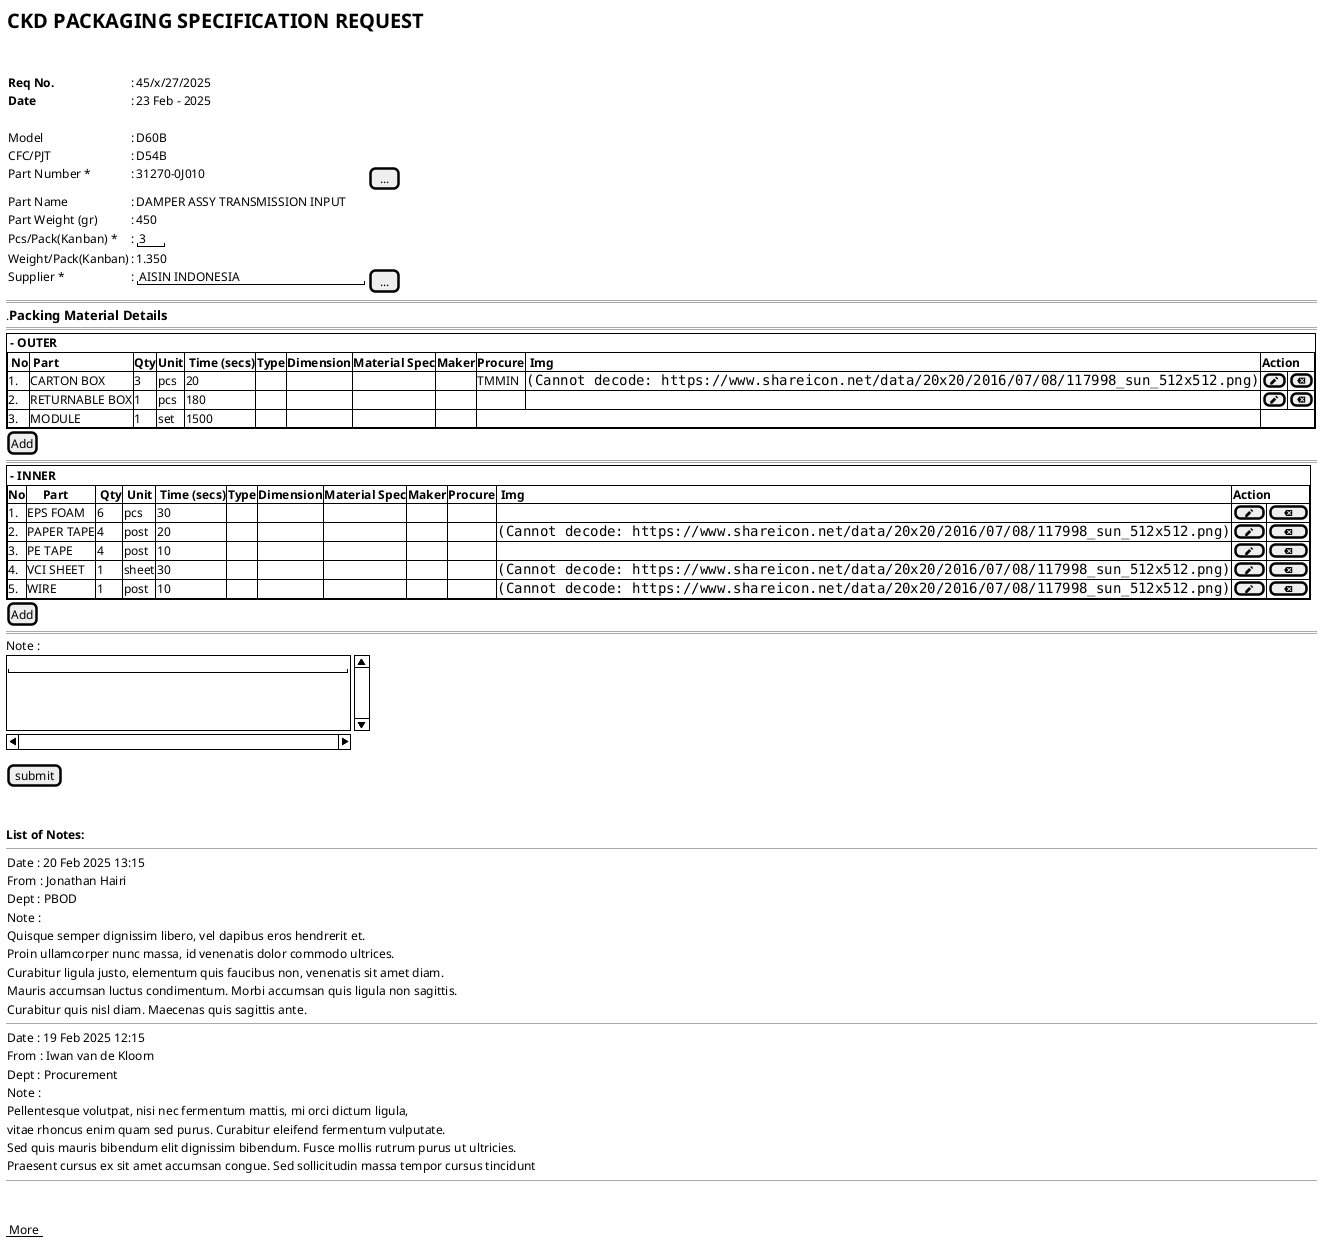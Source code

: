 @startsalt
{
 {
   <b><size:20>CKD PACKAGING SPECIFICATION REQUEST
   .
   .
   {
     <b>Req No. |: |45/x/27/2025
     <b>Date |: | 23 Feb - 2025 
     .
     Model               |: |D60B
     CFC/PJT             |: |D54B
     Part Number *       |: |31270-0J010 | [...]
     Part Name           |: |DAMPER ASSY TRANSMISSION INPUT
     Part Weight (gr)    |: |450
     Pcs/Pack(Kanban) *  |: |"3  "
     Weight/Pack(Kanban) |: | 1.350
     Supplier *          |: |"AISIN INDONESIA             " | [...]
   }
 }
 ==
 .<b><size:13>Packing Material Details
 ==
 {+
   <b> - OUTER
   {#
     <b> No|<b> Part          |<b>Qty|<b>Unit|<b> Time (secs)|<b>Type|<b>Dimension|<b>Material Spec|<b>Maker   |<b>Procure  |<b> Img |<b>Action|*|*
     1.    | CARTON BOX       | 3    | pcs| 20               | .     | .          | .              | .         | TMMIN      |<img:https://www.shareicon.net/data/20x20/2016/07/08/117998_sun_512x512.png>|[<&pencil>] | [<&delete>] |*
     2.    | RETURNABLE BOX   | 1    | pcs| 180              | .     | .          | .              | .         | .          |.|[<&pencil>] | [<&delete>] |*
     3.    | MODULE           | 1    | set| 1500             | .     | .          | .              | .         | .          |	|*
   }
 }
 [Add]
 ==
 {+
   <b> - INNER
   {#
     <b>No |<b>     Part         |<b> Qty |<b> Unit |<b> Time (secs)|<b>Type|<b>Dimension|<b>Material Spec|<b>Maker|<b>Procure|<b> Img |<b>Action |*  ||*
     1. |  EPS FOAM              |  6     | pcs     | 30              | . | . | . | . | . |.|[ <&pencil>] | [ <&delete> ]|*
     2. |  PAPER TAPE            |  4     | post    | 20              | . | . | . | . | . |<img:https://www.shareicon.net/data/20x20/2016/07/08/117998_sun_512x512.png>|[ <&pencil>] | [ <&delete> ]|*
     3. |  PE TAPE               |  4     | post    | 10              | . | . | . | . | . |.|[ <&pencil>] | [ <&delete> ]|*
     4. |  VCI SHEET             |  1     | sheet   | 30              | . | . | . | . | . |<img:https://www.shareicon.net/data/20x20/2016/07/08/117998_sun_512x512.png>|[ <&pencil>] | [ <&delete> ]|*
     5. |  WIRE                  |  1     | post    | 10              | . | . | . | . | . |<img:https://www.shareicon.net/data/20x20/2016/07/08/117998_sun_512x512.png>|[ <&pencil>] | [ <&delete> ]|*
   }
 }
 [Add]
 ==
 Note : 
 {S
   "                                          "
   .
   .
   . 
 }
 [submit]
 .
 .
 <b>List of Notes:
 --
 {  
    Date : 20 Feb 2025 13:15
    From : Jonathan Hairi
    Dept : PBOD
    Note :
   Quisque semper dignissim libero, vel dapibus eros hendrerit et.
   Proin ullamcorper nunc massa, id venenatis dolor commodo ultrices.
   Curabitur ligula justo, elementum quis faucibus non, venenatis sit amet diam.
   Mauris accumsan luctus condimentum. Morbi accumsan quis ligula non sagittis.
   Curabitur quis nisl diam. Maecenas quis sagittis ante.

 }
 --
 {  
    Date : 19 Feb 2025 12:15
    From : Iwan van de Kloom
    Dept : Procurement
    Note :
   Pellentesque volutpat, nisi nec fermentum mattis, mi orci dictum ligula,
   vitae rhoncus enim quam sed purus. Curabitur eleifend fermentum vulputate.
   Sed quis mauris bibendum elit dignissim bibendum. Fusce mollis rutrum purus ut ultricies.
   Praesent cursus ex sit amet accumsan congue. Sed sollicitudin massa tempor cursus tincidunt
 }
 --
 .
 .
 __ More __
}
@endsalt


